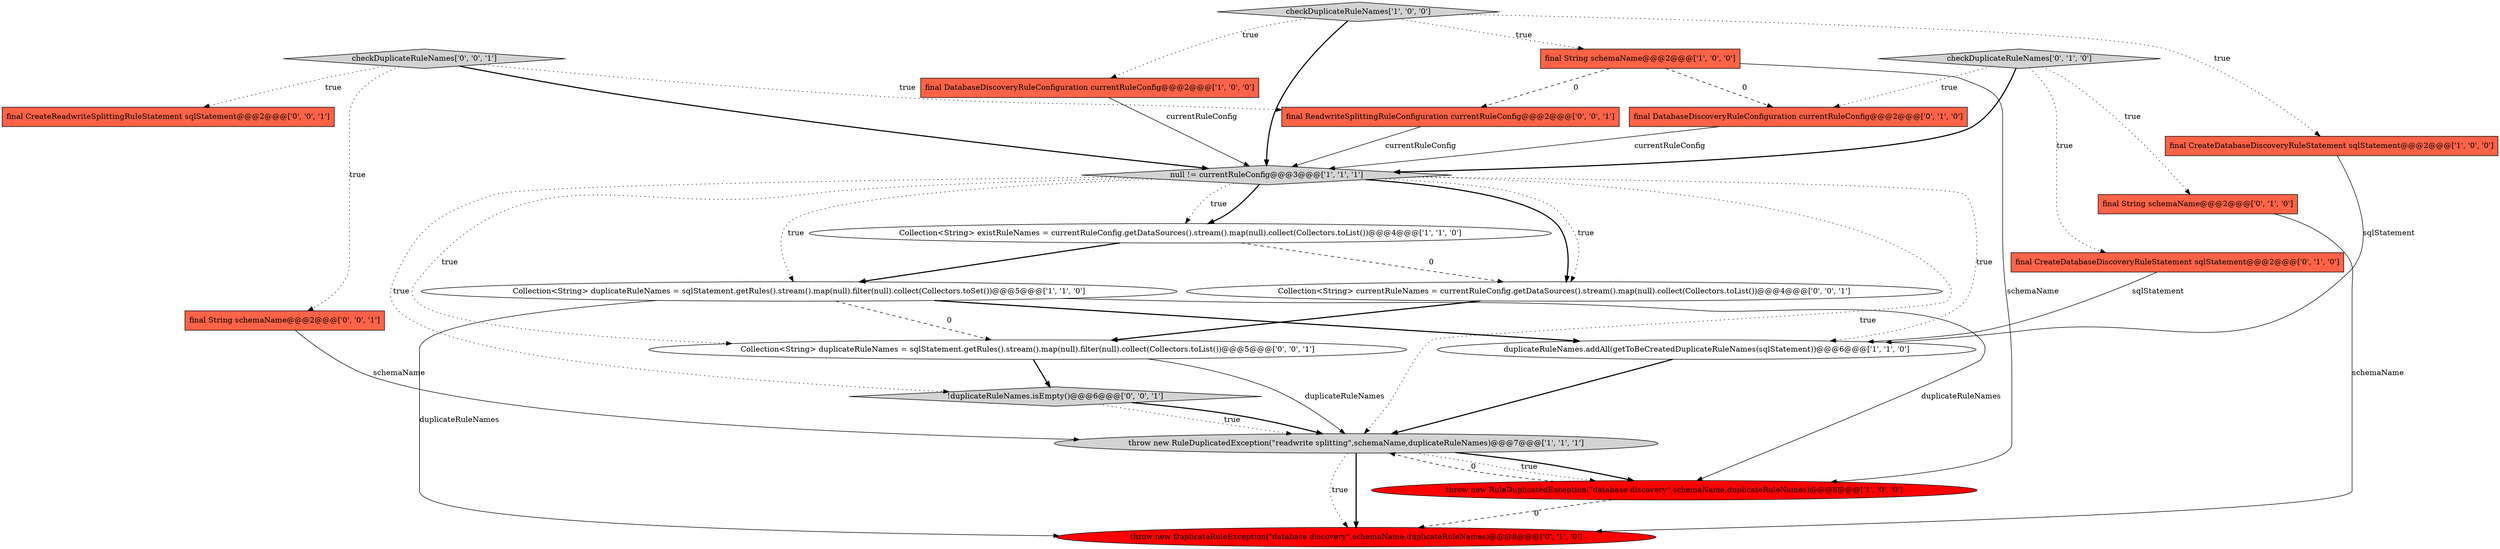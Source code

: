 digraph {
20 [style = filled, label = "checkDuplicateRuleNames['0', '0', '1']", fillcolor = lightgray, shape = diamond image = "AAA0AAABBB3BBB"];
14 [style = filled, label = "final DatabaseDiscoveryRuleConfiguration currentRuleConfig@@@2@@@['0', '1', '0']", fillcolor = tomato, shape = box image = "AAA1AAABBB2BBB"];
4 [style = filled, label = "duplicateRuleNames.addAll(getToBeCreatedDuplicateRuleNames(sqlStatement))@@@6@@@['1', '1', '0']", fillcolor = white, shape = ellipse image = "AAA0AAABBB1BBB"];
17 [style = filled, label = "final ReadwriteSplittingRuleConfiguration currentRuleConfig@@@2@@@['0', '0', '1']", fillcolor = tomato, shape = box image = "AAA0AAABBB3BBB"];
16 [style = filled, label = "final CreateReadwriteSplittingRuleStatement sqlStatement@@@2@@@['0', '0', '1']", fillcolor = tomato, shape = box image = "AAA0AAABBB3BBB"];
10 [style = filled, label = "throw new DuplicateRuleException(\"database discovery\",schemaName,duplicateRuleNames)@@@8@@@['0', '1', '0']", fillcolor = red, shape = ellipse image = "AAA1AAABBB2BBB"];
11 [style = filled, label = "final String schemaName@@@2@@@['0', '1', '0']", fillcolor = tomato, shape = box image = "AAA0AAABBB2BBB"];
9 [style = filled, label = "final String schemaName@@@2@@@['1', '0', '0']", fillcolor = tomato, shape = box image = "AAA1AAABBB1BBB"];
0 [style = filled, label = "checkDuplicateRuleNames['1', '0', '0']", fillcolor = lightgray, shape = diamond image = "AAA0AAABBB1BBB"];
13 [style = filled, label = "checkDuplicateRuleNames['0', '1', '0']", fillcolor = lightgray, shape = diamond image = "AAA0AAABBB2BBB"];
19 [style = filled, label = "Collection<String> duplicateRuleNames = sqlStatement.getRules().stream().map(null).filter(null).collect(Collectors.toList())@@@5@@@['0', '0', '1']", fillcolor = white, shape = ellipse image = "AAA0AAABBB3BBB"];
5 [style = filled, label = "final DatabaseDiscoveryRuleConfiguration currentRuleConfig@@@2@@@['1', '0', '0']", fillcolor = tomato, shape = box image = "AAA0AAABBB1BBB"];
12 [style = filled, label = "final CreateDatabaseDiscoveryRuleStatement sqlStatement@@@2@@@['0', '1', '0']", fillcolor = tomato, shape = box image = "AAA0AAABBB2BBB"];
7 [style = filled, label = "null != currentRuleConfig@@@3@@@['1', '1', '1']", fillcolor = lightgray, shape = diamond image = "AAA0AAABBB1BBB"];
6 [style = filled, label = "throw new RuleDuplicatedException(\"readwrite splitting\",schemaName,duplicateRuleNames)@@@7@@@['1', '1', '1']", fillcolor = lightgray, shape = ellipse image = "AAA0AAABBB1BBB"];
18 [style = filled, label = "!duplicateRuleNames.isEmpty()@@@6@@@['0', '0', '1']", fillcolor = lightgray, shape = diamond image = "AAA0AAABBB3BBB"];
21 [style = filled, label = "Collection<String> currentRuleNames = currentRuleConfig.getDataSources().stream().map(null).collect(Collectors.toList())@@@4@@@['0', '0', '1']", fillcolor = white, shape = ellipse image = "AAA0AAABBB3BBB"];
1 [style = filled, label = "Collection<String> duplicateRuleNames = sqlStatement.getRules().stream().map(null).filter(null).collect(Collectors.toSet())@@@5@@@['1', '1', '0']", fillcolor = white, shape = ellipse image = "AAA0AAABBB1BBB"];
2 [style = filled, label = "Collection<String> existRuleNames = currentRuleConfig.getDataSources().stream().map(null).collect(Collectors.toList())@@@4@@@['1', '1', '0']", fillcolor = white, shape = ellipse image = "AAA0AAABBB1BBB"];
3 [style = filled, label = "final CreateDatabaseDiscoveryRuleStatement sqlStatement@@@2@@@['1', '0', '0']", fillcolor = tomato, shape = box image = "AAA0AAABBB1BBB"];
15 [style = filled, label = "final String schemaName@@@2@@@['0', '0', '1']", fillcolor = tomato, shape = box image = "AAA0AAABBB3BBB"];
8 [style = filled, label = "throw new RuleDuplicatedException(\"database discovery\",schemaName,duplicateRuleNames)@@@8@@@['1', '0', '0']", fillcolor = red, shape = ellipse image = "AAA1AAABBB1BBB"];
7->2 [style = dotted, label="true"];
7->6 [style = dotted, label="true"];
1->4 [style = bold, label=""];
19->18 [style = bold, label=""];
5->7 [style = solid, label="currentRuleConfig"];
0->5 [style = dotted, label="true"];
8->10 [style = dashed, label="0"];
8->6 [style = dashed, label="0"];
21->19 [style = bold, label=""];
13->12 [style = dotted, label="true"];
14->7 [style = solid, label="currentRuleConfig"];
4->6 [style = bold, label=""];
17->7 [style = solid, label="currentRuleConfig"];
7->19 [style = dotted, label="true"];
1->8 [style = solid, label="duplicateRuleNames"];
20->17 [style = dotted, label="true"];
2->1 [style = bold, label=""];
1->19 [style = dashed, label="0"];
18->6 [style = dotted, label="true"];
0->7 [style = bold, label=""];
6->10 [style = dotted, label="true"];
9->14 [style = dashed, label="0"];
1->10 [style = solid, label="duplicateRuleNames"];
3->4 [style = solid, label="sqlStatement"];
2->21 [style = dashed, label="0"];
18->6 [style = bold, label=""];
6->8 [style = dotted, label="true"];
7->2 [style = bold, label=""];
13->7 [style = bold, label=""];
6->10 [style = bold, label=""];
9->17 [style = dashed, label="0"];
12->4 [style = solid, label="sqlStatement"];
7->4 [style = dotted, label="true"];
6->8 [style = bold, label=""];
7->18 [style = dotted, label="true"];
7->21 [style = bold, label=""];
13->11 [style = dotted, label="true"];
0->3 [style = dotted, label="true"];
9->8 [style = solid, label="schemaName"];
11->10 [style = solid, label="schemaName"];
20->7 [style = bold, label=""];
7->1 [style = dotted, label="true"];
13->14 [style = dotted, label="true"];
7->21 [style = dotted, label="true"];
0->9 [style = dotted, label="true"];
15->6 [style = solid, label="schemaName"];
20->15 [style = dotted, label="true"];
20->16 [style = dotted, label="true"];
19->6 [style = solid, label="duplicateRuleNames"];
}
